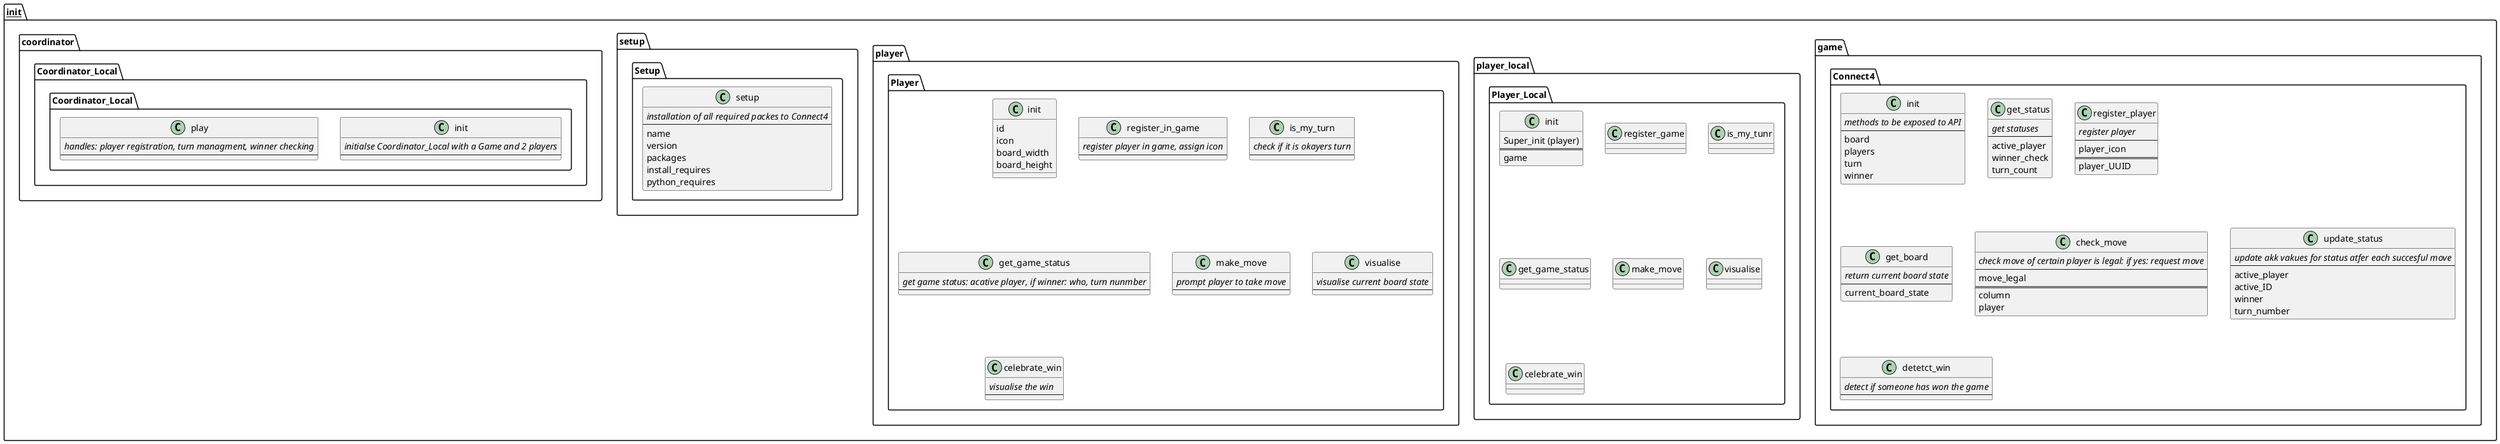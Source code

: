 @startuml uml

package __init__ {
    package game {
        package Connect4 {
            class init {
                methods to be exposed to API {abstract}
                ----
                board
                players
                turn
                winner
                }
            class get_status {
                get statuses {abstract}
                ----
                active_player
                winner_check
                turn_count
                }

            class register_player {
                register player{abstract}
                ----
                player_icon
                ====
                player_UUID
                }

            class get_board {
                return current board state{abstract}
                ----
                current_board_state
                }

            class check_move {
                check move of certain player is legal: if yes: request move{abstract}
                ----
                move_legal
                ====
                column
                player
                }

            class update_status {
                update akk vakues for status atfer each succesful move {abstract}
                ----
                active_player
                active_ID
                winner
                turn_number
                }

            class detetct_win {
                detect if someone has won the game{abstract}
                ----
                }
            }
        }

    package player_local {
        package Player_Local {
            class init {
                Super_init (player)
                ====
                game
                }

            class register_game {
                }
            class is_my_tunr {}
            class get_game_status {}
            class make_move {}
            class visualise {}
            class celebrate_win {}

            }
        }
    

    package player {
        package Player {
            class init {
                id
                icon
                board_width
                board_height
                }
                class register_in_game {
                    register player in game, assign icon {abstract}
                    ----
                    }
            class is_my_turn {
                check if it is okayers turn {abstract}
                ----
                }
            class get_game_status {
                get game status: acative player, if winner: who, turn nunmber {abstract}
                ----
                }
            class make_move {
                prompt player to take move {abstract}
                ----
                }
            class visualise {
                visualise current board state {abstract}
                ----
                }
            class celebrate_win {
                visualise the win {abstract}
                ----
                }
            }
        }

    package setup {
        package Setup {
            class setup {
                installation of all required packes to Connect4 {abstract}
                ----
                name
                version
                packages
                install_requires
                python_requires
                }
            }
        }

    package coordinator.Coordinator_Local {
        package Coordinator_Local {
            class init {
            initialse Coordinator_Local with a Game and 2 players {abstract}
            ----
                }
            class play {
                handles: player registration, turn managment, winner checking {abstract}
                ----
                }
            }
        }
    }

@enduml